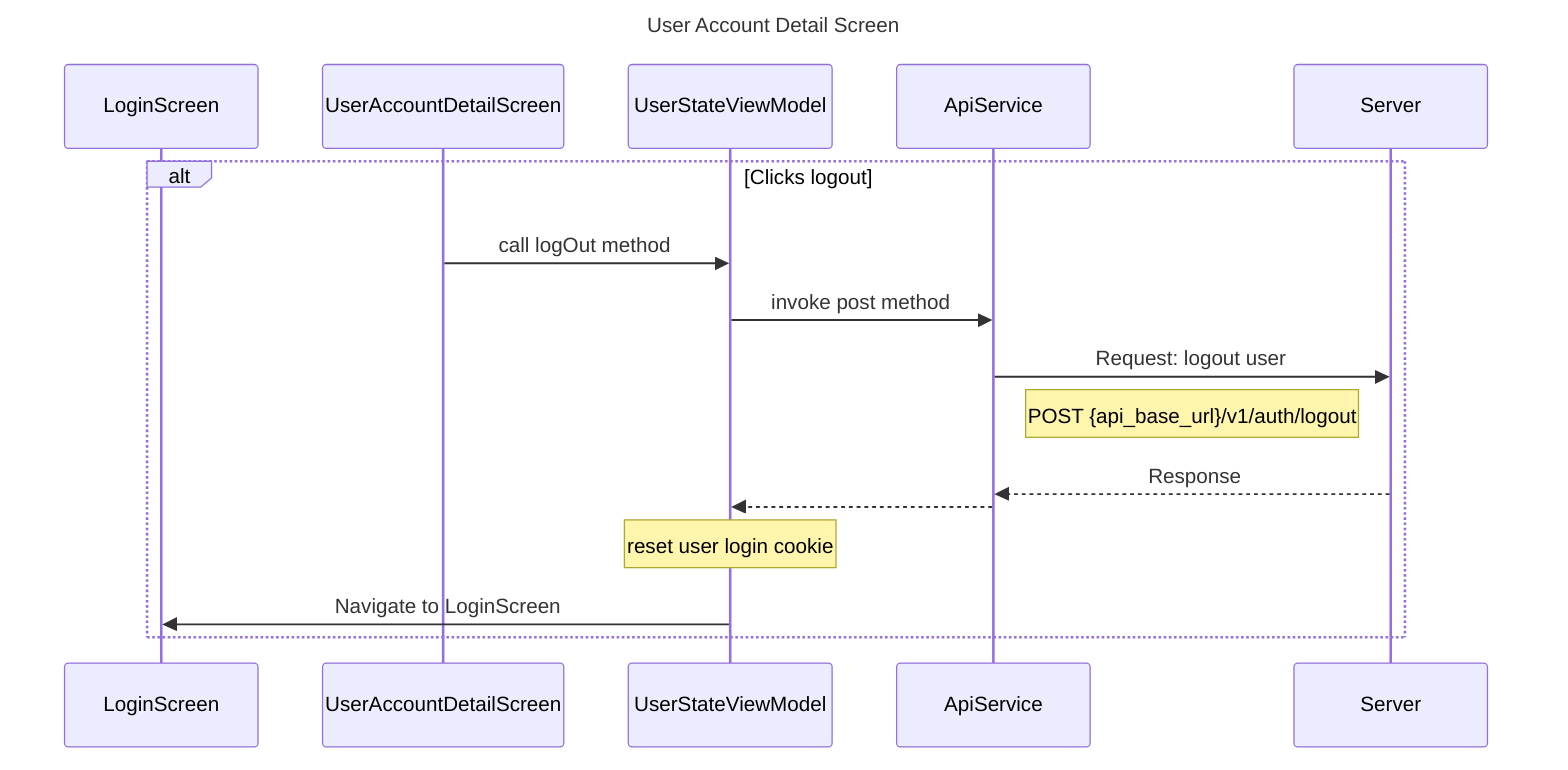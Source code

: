 sequenceDiagram
    title User Account Detail Screen


    participant LS as LoginScreen
    participant UADS as UserAccountDetailScreen
    participant USVM as UserStateViewModel
    participant AS as ApiService
    participant S as Server

    alt Clicks logout
        UADS->>USVM: call logOut method
        USVM->>AS: invoke post method
        AS->> S: Request: logout user
        note right of AS: POST {api_base_url}/v1/auth/logout

        S-->>AS: Response
        AS-->>USVM: 
        note over USVM: reset user login cookie

        USVM->>LS: Navigate to LoginScreen

    end